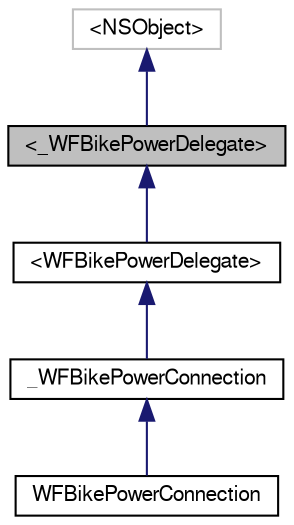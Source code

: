 digraph "&lt;_WFBikePowerDelegate&gt;"
{
  edge [fontname="FreeSans",fontsize="10",labelfontname="FreeSans",labelfontsize="10"];
  node [fontname="FreeSans",fontsize="10",shape=record];
  Node1 [label="\<_WFBikePowerDelegate\>",height=0.2,width=0.4,color="black", fillcolor="grey75", style="filled", fontcolor="black"];
  Node2 -> Node1 [dir="back",color="midnightblue",fontsize="10",style="solid",fontname="FreeSans"];
  Node2 [label="\<NSObject\>",height=0.2,width=0.4,color="grey75", fillcolor="white", style="filled"];
  Node1 -> Node3 [dir="back",color="midnightblue",fontsize="10",style="solid",fontname="FreeSans"];
  Node3 [label="\<WFBikePowerDelegate\>",height=0.2,width=0.4,color="black", fillcolor="white", style="filled",URL="$protocol_w_f_bike_power_delegate-p.html",tooltip="Provides the interface for callback methods used by the WFBikePowerConnection. "];
  Node3 -> Node4 [dir="back",color="midnightblue",fontsize="10",style="solid",fontname="FreeSans"];
  Node4 [label="_WFBikePowerConnection",height=0.2,width=0.4,color="black", fillcolor="white", style="filled",URL="$interface___w_f_bike_power_connection.html"];
  Node4 -> Node5 [dir="back",color="midnightblue",fontsize="10",style="solid",fontname="FreeSans"];
  Node5 [label="WFBikePowerConnection",height=0.2,width=0.4,color="black", fillcolor="white", style="filled",URL="$interface_w_f_bike_power_connection.html",tooltip="Represents a connection to an ANT+ Bike Power sensor. "];
}
